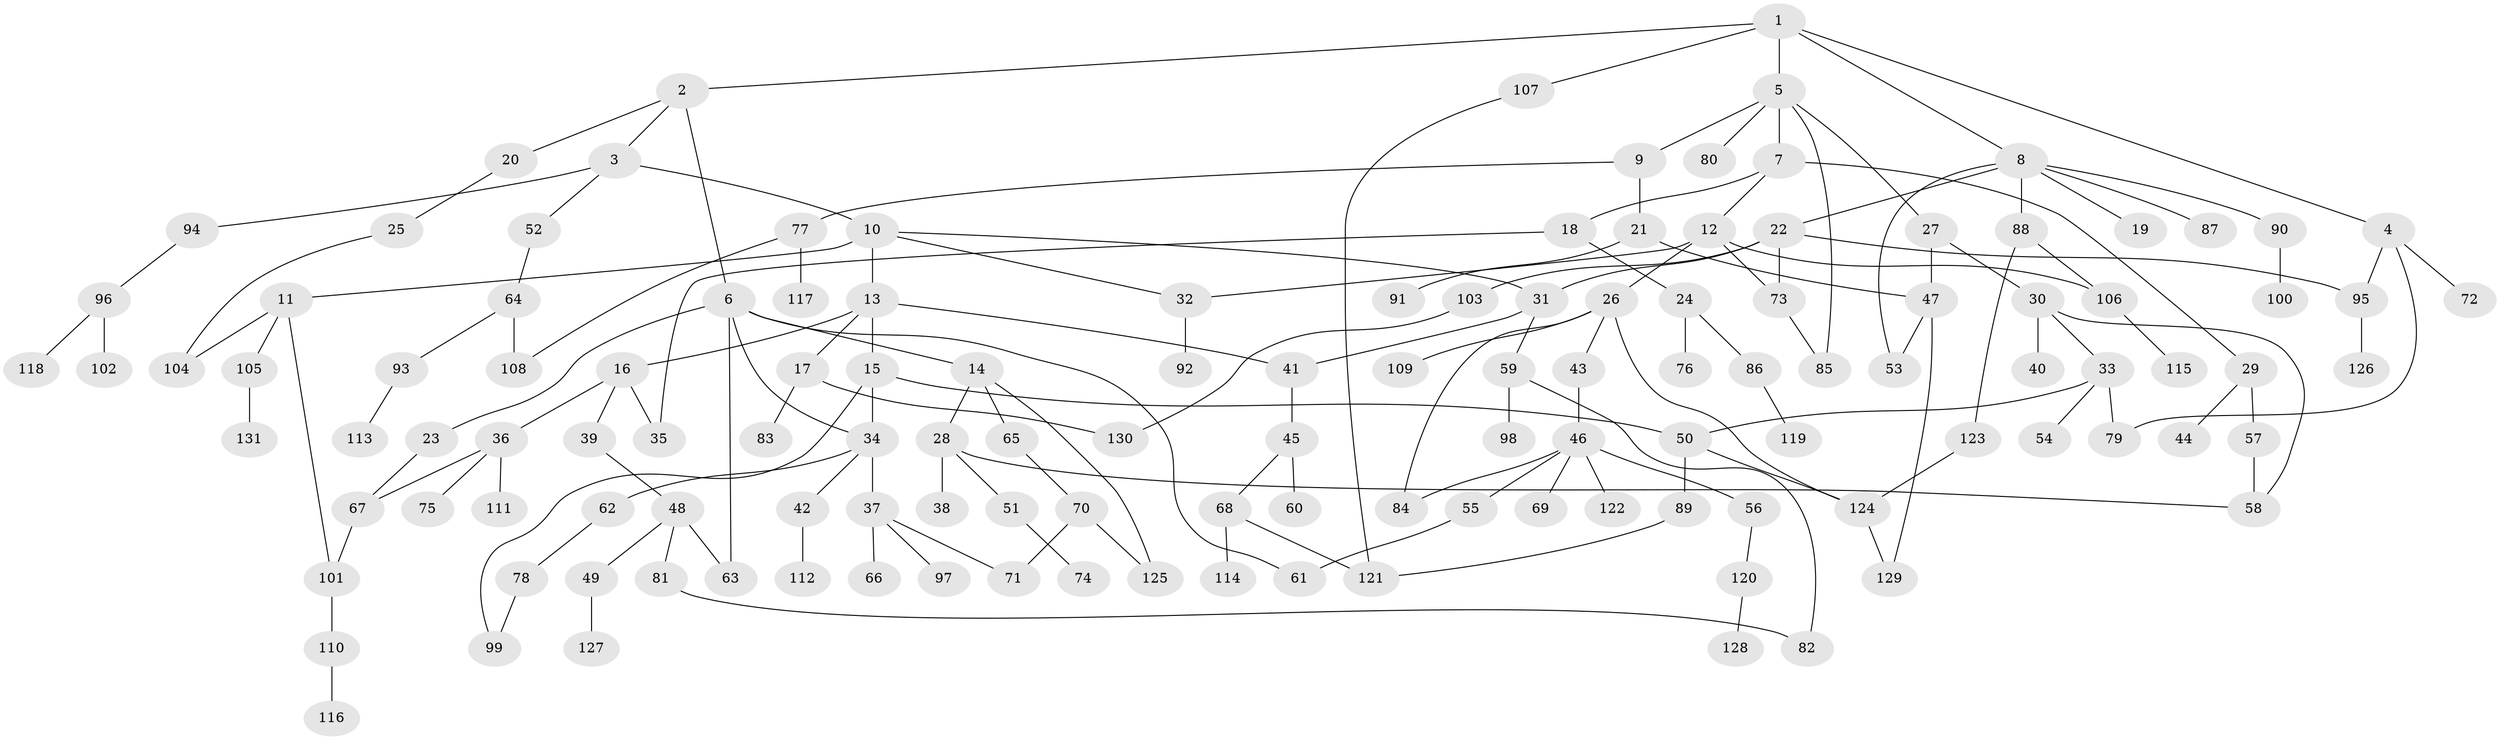 // coarse degree distribution, {7: 0.034482758620689655, 4: 0.09195402298850575, 3: 0.16091954022988506, 8: 0.022988505747126436, 6: 0.04597701149425287, 5: 0.05747126436781609, 1: 0.2988505747126437, 2: 0.28735632183908044}
// Generated by graph-tools (version 1.1) at 2025/41/03/06/25 10:41:27]
// undirected, 131 vertices, 162 edges
graph export_dot {
graph [start="1"]
  node [color=gray90,style=filled];
  1;
  2;
  3;
  4;
  5;
  6;
  7;
  8;
  9;
  10;
  11;
  12;
  13;
  14;
  15;
  16;
  17;
  18;
  19;
  20;
  21;
  22;
  23;
  24;
  25;
  26;
  27;
  28;
  29;
  30;
  31;
  32;
  33;
  34;
  35;
  36;
  37;
  38;
  39;
  40;
  41;
  42;
  43;
  44;
  45;
  46;
  47;
  48;
  49;
  50;
  51;
  52;
  53;
  54;
  55;
  56;
  57;
  58;
  59;
  60;
  61;
  62;
  63;
  64;
  65;
  66;
  67;
  68;
  69;
  70;
  71;
  72;
  73;
  74;
  75;
  76;
  77;
  78;
  79;
  80;
  81;
  82;
  83;
  84;
  85;
  86;
  87;
  88;
  89;
  90;
  91;
  92;
  93;
  94;
  95;
  96;
  97;
  98;
  99;
  100;
  101;
  102;
  103;
  104;
  105;
  106;
  107;
  108;
  109;
  110;
  111;
  112;
  113;
  114;
  115;
  116;
  117;
  118;
  119;
  120;
  121;
  122;
  123;
  124;
  125;
  126;
  127;
  128;
  129;
  130;
  131;
  1 -- 2;
  1 -- 4;
  1 -- 5;
  1 -- 8;
  1 -- 107;
  2 -- 3;
  2 -- 6;
  2 -- 20;
  3 -- 10;
  3 -- 52;
  3 -- 94;
  4 -- 72;
  4 -- 95;
  4 -- 79;
  5 -- 7;
  5 -- 9;
  5 -- 27;
  5 -- 80;
  5 -- 85;
  6 -- 14;
  6 -- 23;
  6 -- 34;
  6 -- 61;
  6 -- 63;
  7 -- 12;
  7 -- 18;
  7 -- 29;
  8 -- 19;
  8 -- 22;
  8 -- 53;
  8 -- 87;
  8 -- 88;
  8 -- 90;
  9 -- 21;
  9 -- 77;
  10 -- 11;
  10 -- 13;
  10 -- 32;
  10 -- 31;
  11 -- 105;
  11 -- 104;
  11 -- 101;
  12 -- 26;
  12 -- 73;
  12 -- 32;
  12 -- 106;
  13 -- 15;
  13 -- 16;
  13 -- 17;
  13 -- 41;
  14 -- 28;
  14 -- 65;
  14 -- 125;
  15 -- 50;
  15 -- 34;
  15 -- 99;
  16 -- 36;
  16 -- 39;
  16 -- 35;
  17 -- 83;
  17 -- 130;
  18 -- 24;
  18 -- 35;
  20 -- 25;
  21 -- 91;
  21 -- 47;
  22 -- 31;
  22 -- 103;
  22 -- 73;
  22 -- 95;
  23 -- 67;
  24 -- 76;
  24 -- 86;
  25 -- 104;
  26 -- 43;
  26 -- 109;
  26 -- 124;
  26 -- 84;
  27 -- 30;
  27 -- 47;
  28 -- 38;
  28 -- 51;
  28 -- 58;
  29 -- 44;
  29 -- 57;
  30 -- 33;
  30 -- 40;
  30 -- 58;
  31 -- 41;
  31 -- 59;
  32 -- 92;
  33 -- 54;
  33 -- 79;
  33 -- 50;
  34 -- 37;
  34 -- 42;
  34 -- 62;
  36 -- 67;
  36 -- 75;
  36 -- 111;
  37 -- 66;
  37 -- 97;
  37 -- 71;
  39 -- 48;
  41 -- 45;
  42 -- 112;
  43 -- 46;
  45 -- 60;
  45 -- 68;
  46 -- 55;
  46 -- 56;
  46 -- 69;
  46 -- 84;
  46 -- 122;
  47 -- 129;
  47 -- 53;
  48 -- 49;
  48 -- 81;
  48 -- 63;
  49 -- 127;
  50 -- 89;
  50 -- 124;
  51 -- 74;
  52 -- 64;
  55 -- 61;
  56 -- 120;
  57 -- 58;
  59 -- 98;
  59 -- 82;
  62 -- 78;
  64 -- 93;
  64 -- 108;
  65 -- 70;
  67 -- 101;
  68 -- 114;
  68 -- 121;
  70 -- 71;
  70 -- 125;
  73 -- 85;
  77 -- 108;
  77 -- 117;
  78 -- 99;
  81 -- 82;
  86 -- 119;
  88 -- 106;
  88 -- 123;
  89 -- 121;
  90 -- 100;
  93 -- 113;
  94 -- 96;
  95 -- 126;
  96 -- 102;
  96 -- 118;
  101 -- 110;
  103 -- 130;
  105 -- 131;
  106 -- 115;
  107 -- 121;
  110 -- 116;
  120 -- 128;
  123 -- 124;
  124 -- 129;
}
